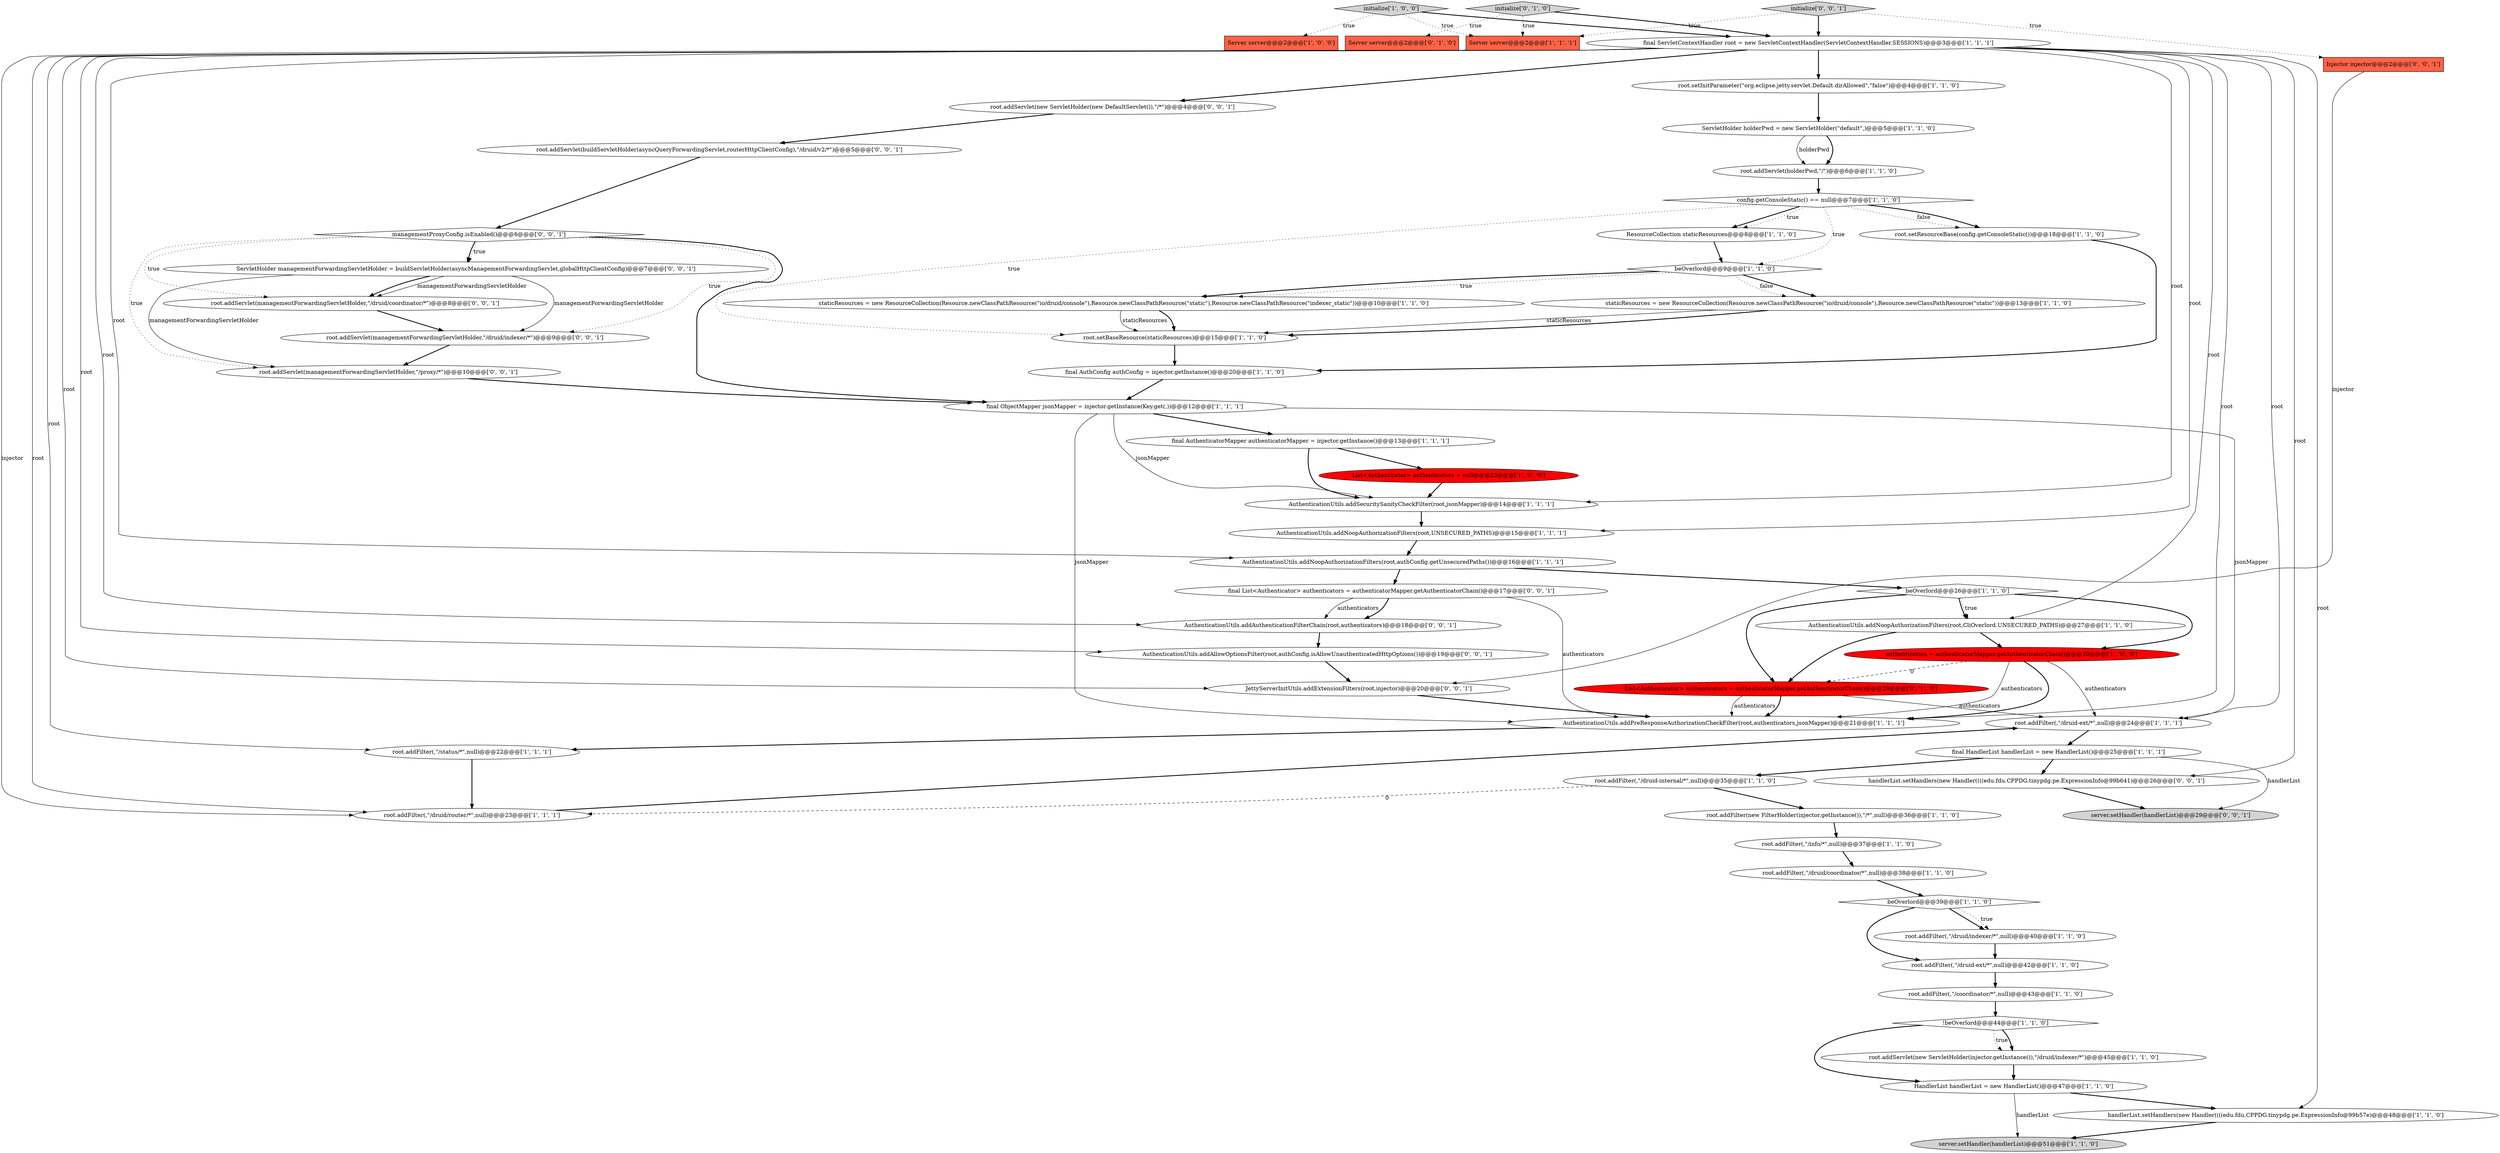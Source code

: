 digraph {
5 [style = filled, label = "beOverlord@@@39@@@['1', '1', '0']", fillcolor = white, shape = diamond image = "AAA0AAABBB1BBB"];
33 [style = filled, label = "root.addFilter(,\"/druid-ext/*\",null)@@@24@@@['1', '1', '1']", fillcolor = white, shape = ellipse image = "AAA0AAABBB1BBB"];
23 [style = filled, label = "AuthenticationUtils.addNoopAuthorizationFilters(root,authConfig.getUnsecuredPaths())@@@16@@@['1', '1', '1']", fillcolor = white, shape = ellipse image = "AAA0AAABBB1BBB"];
35 [style = filled, label = "beOverlord@@@9@@@['1', '1', '0']", fillcolor = white, shape = diamond image = "AAA0AAABBB1BBB"];
46 [style = filled, label = "root.addServlet(managementForwardingServletHolder,\"/druid/coordinator/*\")@@@8@@@['0', '0', '1']", fillcolor = white, shape = ellipse image = "AAA0AAABBB3BBB"];
36 [style = filled, label = "root.addFilter(,\"/coordinator/*\",null)@@@43@@@['1', '1', '0']", fillcolor = white, shape = ellipse image = "AAA0AAABBB1BBB"];
40 [style = filled, label = "final AuthConfig authConfig = injector.getInstance()@@@20@@@['1', '1', '0']", fillcolor = white, shape = ellipse image = "AAA0AAABBB1BBB"];
58 [style = filled, label = "final List<Authenticator> authenticators = authenticatorMapper.getAuthenticatorChain()@@@17@@@['0', '0', '1']", fillcolor = white, shape = ellipse image = "AAA0AAABBB3BBB"];
14 [style = filled, label = "root.addFilter(,\"/status/*\",null)@@@22@@@['1', '1', '1']", fillcolor = white, shape = ellipse image = "AAA0AAABBB1BBB"];
52 [style = filled, label = "root.addServlet(managementForwardingServletHolder,\"/druid/indexer/*\")@@@9@@@['0', '0', '1']", fillcolor = white, shape = ellipse image = "AAA0AAABBB3BBB"];
20 [style = filled, label = "staticResources = new ResourceCollection(Resource.newClassPathResource(\"io/druid/console\"),Resource.newClassPathResource(\"static\"))@@@13@@@['1', '1', '0']", fillcolor = white, shape = ellipse image = "AAA0AAABBB1BBB"];
32 [style = filled, label = "ResourceCollection staticResources@@@8@@@['1', '1', '0']", fillcolor = white, shape = ellipse image = "AAA0AAABBB1BBB"];
44 [style = filled, label = "List<Authenticator> authenticators = authenticatorMapper.getAuthenticatorChain()@@@29@@@['0', '1', '0']", fillcolor = red, shape = ellipse image = "AAA1AAABBB2BBB"];
54 [style = filled, label = "handlerList.setHandlers(new Handler((((edu.fdu.CPPDG.tinypdg.pe.ExpressionInfo@99b641)@@@26@@@['0', '0', '1']", fillcolor = white, shape = ellipse image = "AAA0AAABBB3BBB"];
17 [style = filled, label = "authenticators = authenticatorMapper.getAuthenticatorChain()@@@30@@@['1', '0', '0']", fillcolor = red, shape = ellipse image = "AAA1AAABBB1BBB"];
39 [style = filled, label = "root.addFilter(,\"/druid/coordinator/*\",null)@@@38@@@['1', '1', '0']", fillcolor = white, shape = ellipse image = "AAA0AAABBB1BBB"];
50 [style = filled, label = "root.addServlet(buildServletHolder(asyncQueryForwardingServlet,routerHttpClientConfig),\"/druid/v2/*\")@@@5@@@['0', '0', '1']", fillcolor = white, shape = ellipse image = "AAA0AAABBB3BBB"];
27 [style = filled, label = "root.addFilter(,\"/info/*\",null)@@@37@@@['1', '1', '0']", fillcolor = white, shape = ellipse image = "AAA0AAABBB1BBB"];
8 [style = filled, label = "Server server@@@2@@@['1', '1', '1']", fillcolor = tomato, shape = box image = "AAA0AAABBB1BBB"];
18 [style = filled, label = "final AuthenticatorMapper authenticatorMapper = injector.getInstance()@@@13@@@['1', '1', '1']", fillcolor = white, shape = ellipse image = "AAA0AAABBB1BBB"];
38 [style = filled, label = "AuthenticationUtils.addPreResponseAuthorizationCheckFilter(root,authenticators,jsonMapper)@@@21@@@['1', '1', '1']", fillcolor = white, shape = ellipse image = "AAA0AAABBB1BBB"];
3 [style = filled, label = "final ServletContextHandler root = new ServletContextHandler(ServletContextHandler.SESSIONS)@@@3@@@['1', '1', '1']", fillcolor = white, shape = ellipse image = "AAA0AAABBB1BBB"];
6 [style = filled, label = "HandlerList handlerList = new HandlerList()@@@47@@@['1', '1', '0']", fillcolor = white, shape = ellipse image = "AAA0AAABBB1BBB"];
10 [style = filled, label = "AuthenticationUtils.addNoopAuthorizationFilters(root,UNSECURED_PATHS)@@@15@@@['1', '1', '1']", fillcolor = white, shape = ellipse image = "AAA0AAABBB1BBB"];
56 [style = filled, label = "AuthenticationUtils.addAllowOptionsFilter(root,authConfig.isAllowUnauthenticatedHttpOptions())@@@19@@@['0', '0', '1']", fillcolor = white, shape = ellipse image = "AAA0AAABBB3BBB"];
0 [style = filled, label = "server.setHandler(handlerList)@@@51@@@['1', '1', '0']", fillcolor = lightgray, shape = ellipse image = "AAA0AAABBB1BBB"];
48 [style = filled, label = "root.addServlet(new ServletHolder(new DefaultServlet()),\"/*\")@@@4@@@['0', '0', '1']", fillcolor = white, shape = ellipse image = "AAA0AAABBB3BBB"];
59 [style = filled, label = "initialize['0', '0', '1']", fillcolor = lightgray, shape = diamond image = "AAA0AAABBB3BBB"];
24 [style = filled, label = "final ObjectMapper jsonMapper = injector.getInstance(Key.get(,))@@@12@@@['1', '1', '1']", fillcolor = white, shape = ellipse image = "AAA0AAABBB1BBB"];
26 [style = filled, label = "root.addFilter(,\"/druid/router/*\",null)@@@23@@@['1', '1', '1']", fillcolor = white, shape = ellipse image = "AAA0AAABBB1BBB"];
2 [style = filled, label = "final HandlerList handlerList = new HandlerList()@@@25@@@['1', '1', '1']", fillcolor = white, shape = ellipse image = "AAA0AAABBB1BBB"];
47 [style = filled, label = "managementProxyConfig.isEnabled()@@@6@@@['0', '0', '1']", fillcolor = white, shape = diamond image = "AAA0AAABBB3BBB"];
4 [style = filled, label = "root.addFilter(,\"/druid-internal/*\",null)@@@35@@@['1', '1', '0']", fillcolor = white, shape = ellipse image = "AAA0AAABBB1BBB"];
22 [style = filled, label = "root.addServlet(new ServletHolder(injector.getInstance()),\"/druid/indexer/*\")@@@45@@@['1', '1', '0']", fillcolor = white, shape = ellipse image = "AAA0AAABBB1BBB"];
29 [style = filled, label = "root.addFilter(,\"/druid-ext/*\",null)@@@42@@@['1', '1', '0']", fillcolor = white, shape = ellipse image = "AAA0AAABBB1BBB"];
34 [style = filled, label = "root.setBaseResource(staticResources)@@@15@@@['1', '1', '0']", fillcolor = white, shape = ellipse image = "AAA0AAABBB1BBB"];
7 [style = filled, label = "Server server@@@2@@@['1', '0', '0']", fillcolor = tomato, shape = box image = "AAA0AAABBB1BBB"];
57 [style = filled, label = "server.setHandler(handlerList)@@@29@@@['0', '0', '1']", fillcolor = lightgray, shape = ellipse image = "AAA0AAABBB3BBB"];
12 [style = filled, label = "AuthenticationUtils.addNoopAuthorizationFilters(root,CliOverlord.UNSECURED_PATHS)@@@27@@@['1', '1', '0']", fillcolor = white, shape = ellipse image = "AAA0AAABBB1BBB"];
31 [style = filled, label = "!beOverlord@@@44@@@['1', '1', '0']", fillcolor = white, shape = diamond image = "AAA0AAABBB1BBB"];
55 [style = filled, label = "JettyServerInitUtils.addExtensionFilters(root,injector)@@@20@@@['0', '0', '1']", fillcolor = white, shape = ellipse image = "AAA0AAABBB3BBB"];
25 [style = filled, label = "beOverlord@@@26@@@['1', '1', '0']", fillcolor = white, shape = diamond image = "AAA0AAABBB1BBB"];
41 [style = filled, label = "handlerList.setHandlers(new Handler((((edu.fdu.CPPDG.tinypdg.pe.ExpressionInfo@99b57e)@@@48@@@['1', '1', '0']", fillcolor = white, shape = ellipse image = "AAA0AAABBB1BBB"];
16 [style = filled, label = "AuthenticationUtils.addSecuritySanityCheckFilter(root,jsonMapper)@@@14@@@['1', '1', '1']", fillcolor = white, shape = ellipse image = "AAA0AAABBB1BBB"];
11 [style = filled, label = "ServletHolder holderPwd = new ServletHolder(\"default\",)@@@5@@@['1', '1', '0']", fillcolor = white, shape = ellipse image = "AAA0AAABBB1BBB"];
30 [style = filled, label = "staticResources = new ResourceCollection(Resource.newClassPathResource(\"io/druid/console\"),Resource.newClassPathResource(\"static\"),Resource.newClassPathResource(\"indexer_static\"))@@@10@@@['1', '1', '0']", fillcolor = white, shape = ellipse image = "AAA0AAABBB1BBB"];
45 [style = filled, label = "Injector injector@@@2@@@['0', '0', '1']", fillcolor = tomato, shape = box image = "AAA0AAABBB3BBB"];
51 [style = filled, label = "ServletHolder managementForwardingServletHolder = buildServletHolder(asyncManagementForwardingServlet,globalHttpClientConfig)@@@7@@@['0', '0', '1']", fillcolor = white, shape = ellipse image = "AAA0AAABBB3BBB"];
49 [style = filled, label = "root.addServlet(managementForwardingServletHolder,\"/proxy/*\")@@@10@@@['0', '0', '1']", fillcolor = white, shape = ellipse image = "AAA0AAABBB3BBB"];
43 [style = filled, label = "Server server@@@2@@@['0', '1', '0']", fillcolor = tomato, shape = box image = "AAA0AAABBB2BBB"];
28 [style = filled, label = "config.getConsoleStatic() == null@@@7@@@['1', '1', '0']", fillcolor = white, shape = diamond image = "AAA0AAABBB1BBB"];
9 [style = filled, label = "root.addFilter(,\"/druid/indexer/*\",null)@@@40@@@['1', '1', '0']", fillcolor = white, shape = ellipse image = "AAA0AAABBB1BBB"];
42 [style = filled, label = "initialize['0', '1', '0']", fillcolor = lightgray, shape = diamond image = "AAA0AAABBB2BBB"];
53 [style = filled, label = "AuthenticationUtils.addAuthenticationFilterChain(root,authenticators)@@@18@@@['0', '0', '1']", fillcolor = white, shape = ellipse image = "AAA0AAABBB3BBB"];
1 [style = filled, label = "root.setResourceBase(config.getConsoleStatic())@@@18@@@['1', '1', '0']", fillcolor = white, shape = ellipse image = "AAA0AAABBB1BBB"];
19 [style = filled, label = "initialize['1', '0', '0']", fillcolor = lightgray, shape = diamond image = "AAA0AAABBB1BBB"];
37 [style = filled, label = "root.addServlet(holderPwd,\"/\")@@@6@@@['1', '1', '0']", fillcolor = white, shape = ellipse image = "AAA0AAABBB1BBB"];
15 [style = filled, label = "root.addFilter(new FilterHolder(injector.getInstance()),\"/*\",null)@@@36@@@['1', '1', '0']", fillcolor = white, shape = ellipse image = "AAA0AAABBB1BBB"];
21 [style = filled, label = "List<Authenticator> authenticators = null@@@23@@@['1', '0', '0']", fillcolor = red, shape = ellipse image = "AAA1AAABBB1BBB"];
13 [style = filled, label = "root.setInitParameter(\"org.eclipse.jetty.servlet.Default.dirAllowed\",\"false\")@@@4@@@['1', '1', '0']", fillcolor = white, shape = ellipse image = "AAA0AAABBB1BBB"];
32->35 [style = bold, label=""];
41->0 [style = bold, label=""];
37->28 [style = bold, label=""];
12->44 [style = bold, label=""];
5->9 [style = bold, label=""];
28->35 [style = dotted, label="true"];
54->57 [style = bold, label=""];
51->49 [style = solid, label="managementForwardingServletHolder"];
4->15 [style = bold, label=""];
25->44 [style = bold, label=""];
3->54 [style = solid, label="root"];
44->38 [style = solid, label="authenticators"];
20->34 [style = solid, label="staticResources"];
17->38 [style = bold, label=""];
47->52 [style = dotted, label="true"];
49->24 [style = bold, label=""];
31->6 [style = bold, label=""];
47->46 [style = dotted, label="true"];
3->26 [style = solid, label="root"];
6->41 [style = bold, label=""];
47->51 [style = bold, label=""];
21->16 [style = bold, label=""];
42->3 [style = bold, label=""];
5->9 [style = dotted, label="true"];
40->24 [style = bold, label=""];
28->1 [style = dotted, label="false"];
9->29 [style = bold, label=""];
19->3 [style = bold, label=""];
8->26 [style = solid, label="injector"];
29->36 [style = bold, label=""];
5->29 [style = bold, label=""];
31->22 [style = dotted, label="true"];
23->25 [style = bold, label=""];
24->16 [style = solid, label="jsonMapper"];
58->53 [style = solid, label="authenticators"];
35->20 [style = bold, label=""];
3->12 [style = solid, label="root"];
20->34 [style = bold, label=""];
36->31 [style = bold, label=""];
11->37 [style = bold, label=""];
48->50 [style = bold, label=""];
25->12 [style = dotted, label="true"];
2->57 [style = solid, label="handlerList"];
30->34 [style = bold, label=""];
55->38 [style = bold, label=""];
4->26 [style = dashed, label="0"];
3->55 [style = solid, label="root"];
13->11 [style = bold, label=""];
24->18 [style = bold, label=""];
2->4 [style = bold, label=""];
35->30 [style = dotted, label="true"];
44->38 [style = bold, label=""];
3->14 [style = solid, label="root"];
3->41 [style = solid, label="root"];
47->49 [style = dotted, label="true"];
30->34 [style = solid, label="staticResources"];
42->43 [style = dotted, label="true"];
47->51 [style = dotted, label="true"];
53->56 [style = bold, label=""];
28->34 [style = dotted, label="true"];
11->37 [style = solid, label="holderPwd"];
22->6 [style = bold, label=""];
17->33 [style = solid, label="authenticators"];
23->58 [style = bold, label=""];
34->40 [style = bold, label=""];
39->5 [style = bold, label=""];
12->17 [style = bold, label=""];
3->23 [style = solid, label="root"];
19->7 [style = dotted, label="true"];
45->55 [style = solid, label="injector"];
25->17 [style = bold, label=""];
19->8 [style = dotted, label="true"];
28->32 [style = bold, label=""];
27->39 [style = bold, label=""];
51->52 [style = solid, label="managementForwardingServletHolder"];
58->53 [style = bold, label=""];
28->32 [style = dotted, label="true"];
44->33 [style = solid, label="authenticators"];
47->24 [style = bold, label=""];
51->46 [style = solid, label="managementForwardingServletHolder"];
10->23 [style = bold, label=""];
2->54 [style = bold, label=""];
18->21 [style = bold, label=""];
59->3 [style = bold, label=""];
6->0 [style = solid, label="handlerList"];
35->30 [style = bold, label=""];
33->2 [style = bold, label=""];
18->16 [style = bold, label=""];
58->38 [style = solid, label="authenticators"];
3->38 [style = solid, label="root"];
31->22 [style = bold, label=""];
42->8 [style = dotted, label="true"];
1->40 [style = bold, label=""];
16->10 [style = bold, label=""];
52->49 [style = bold, label=""];
3->16 [style = solid, label="root"];
59->45 [style = dotted, label="true"];
28->1 [style = bold, label=""];
24->33 [style = solid, label="jsonMapper"];
24->38 [style = solid, label="jsonMapper"];
46->52 [style = bold, label=""];
51->46 [style = bold, label=""];
38->14 [style = bold, label=""];
14->26 [style = bold, label=""];
17->44 [style = dashed, label="0"];
35->20 [style = dotted, label="false"];
17->38 [style = solid, label="authenticators"];
3->48 [style = bold, label=""];
3->33 [style = solid, label="root"];
25->12 [style = bold, label=""];
50->47 [style = bold, label=""];
3->56 [style = solid, label="root"];
3->13 [style = bold, label=""];
3->53 [style = solid, label="root"];
59->8 [style = dotted, label="true"];
15->27 [style = bold, label=""];
26->33 [style = bold, label=""];
3->10 [style = solid, label="root"];
56->55 [style = bold, label=""];
}
